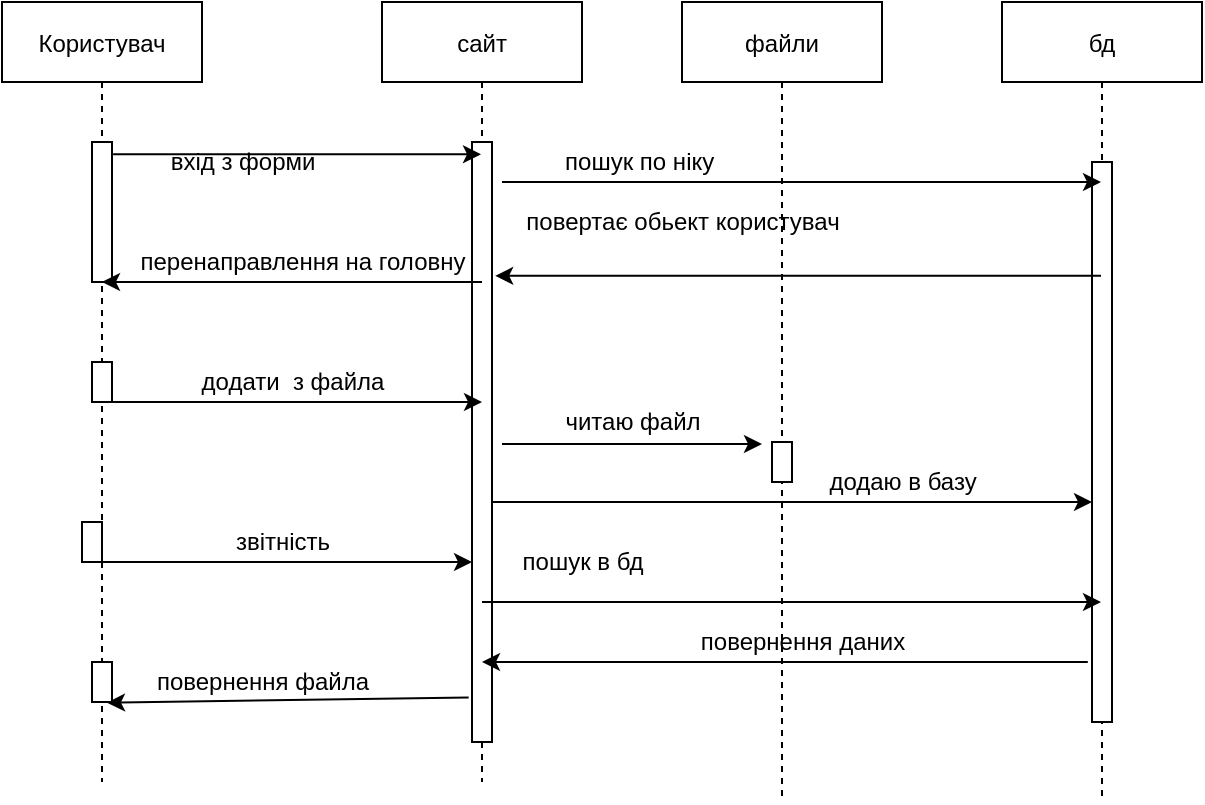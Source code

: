 <mxfile version="14.7.7" type="github">
  <diagram id="kgpKYQtTHZ0yAKxKKP6v" name="Page-1">
    <mxGraphModel dx="1185" dy="643" grid="1" gridSize="10" guides="1" tooltips="1" connect="1" arrows="1" fold="1" page="1" pageScale="1" pageWidth="850" pageHeight="1100" math="0" shadow="0">
      <root>
        <mxCell id="0" />
        <mxCell id="1" parent="0" />
        <mxCell id="3nuBFxr9cyL0pnOWT2aG-1" value="Користувач" style="shape=umlLifeline;perimeter=lifelinePerimeter;container=1;collapsible=0;recursiveResize=0;rounded=0;shadow=0;strokeWidth=1;" parent="1" vertex="1">
          <mxGeometry x="120" y="80" width="100" height="390" as="geometry" />
        </mxCell>
        <mxCell id="3nuBFxr9cyL0pnOWT2aG-2" value="" style="points=[];perimeter=orthogonalPerimeter;rounded=0;shadow=0;strokeWidth=1;" parent="3nuBFxr9cyL0pnOWT2aG-1" vertex="1">
          <mxGeometry x="45" y="70" width="10" height="70" as="geometry" />
        </mxCell>
        <mxCell id="nKD1WQmKpyaBCsdIeSDR-12" value="" style="points=[];perimeter=orthogonalPerimeter;rounded=0;shadow=0;strokeWidth=1;" vertex="1" parent="3nuBFxr9cyL0pnOWT2aG-1">
          <mxGeometry x="45" y="180" width="10" height="20" as="geometry" />
        </mxCell>
        <mxCell id="nKD1WQmKpyaBCsdIeSDR-30" value="" style="points=[];perimeter=orthogonalPerimeter;rounded=0;shadow=0;strokeWidth=1;" vertex="1" parent="3nuBFxr9cyL0pnOWT2aG-1">
          <mxGeometry x="40" y="260" width="10" height="20" as="geometry" />
        </mxCell>
        <mxCell id="3nuBFxr9cyL0pnOWT2aG-5" value="сайт" style="shape=umlLifeline;perimeter=lifelinePerimeter;container=1;collapsible=0;recursiveResize=0;rounded=0;shadow=0;strokeWidth=1;" parent="1" vertex="1">
          <mxGeometry x="310" y="80" width="100" height="390" as="geometry" />
        </mxCell>
        <mxCell id="3nuBFxr9cyL0pnOWT2aG-6" value="" style="points=[];perimeter=orthogonalPerimeter;rounded=0;shadow=0;strokeWidth=1;" parent="3nuBFxr9cyL0pnOWT2aG-5" vertex="1">
          <mxGeometry x="45" y="70" width="10" height="300" as="geometry" />
        </mxCell>
        <mxCell id="nKD1WQmKpyaBCsdIeSDR-1" value="файли" style="shape=umlLifeline;perimeter=lifelinePerimeter;container=1;collapsible=0;recursiveResize=0;rounded=0;shadow=0;strokeWidth=1;" vertex="1" parent="1">
          <mxGeometry x="460" y="80" width="100" height="400" as="geometry" />
        </mxCell>
        <mxCell id="nKD1WQmKpyaBCsdIeSDR-21" value="" style="endArrow=classic;html=1;" edge="1" parent="nKD1WQmKpyaBCsdIeSDR-1">
          <mxGeometry width="50" height="50" relative="1" as="geometry">
            <mxPoint x="-94.5" y="250" as="sourcePoint" />
            <mxPoint x="205" y="250" as="targetPoint" />
            <Array as="points">
              <mxPoint x="5.5" y="250" />
            </Array>
          </mxGeometry>
        </mxCell>
        <mxCell id="nKD1WQmKpyaBCsdIeSDR-3" value="бд" style="shape=umlLifeline;perimeter=lifelinePerimeter;container=1;collapsible=0;recursiveResize=0;rounded=0;shadow=0;strokeWidth=1;" vertex="1" parent="1">
          <mxGeometry x="620" y="80" width="100" height="400" as="geometry" />
        </mxCell>
        <mxCell id="nKD1WQmKpyaBCsdIeSDR-4" value="" style="points=[];perimeter=orthogonalPerimeter;rounded=0;shadow=0;strokeWidth=1;" vertex="1" parent="nKD1WQmKpyaBCsdIeSDR-3">
          <mxGeometry x="45" y="80" width="10" height="280" as="geometry" />
        </mxCell>
        <mxCell id="nKD1WQmKpyaBCsdIeSDR-5" value="" style="endArrow=classic;html=1;exitX=1.055;exitY=0.088;exitDx=0;exitDy=0;exitPerimeter=0;" edge="1" parent="1" source="3nuBFxr9cyL0pnOWT2aG-2" target="3nuBFxr9cyL0pnOWT2aG-5">
          <mxGeometry width="50" height="50" relative="1" as="geometry">
            <mxPoint x="340" y="220" as="sourcePoint" />
            <mxPoint x="390" y="170" as="targetPoint" />
          </mxGeometry>
        </mxCell>
        <mxCell id="nKD1WQmKpyaBCsdIeSDR-6" value="вхід з форми" style="text;html=1;align=center;verticalAlign=middle;resizable=0;points=[];autosize=1;strokeColor=none;" vertex="1" parent="1">
          <mxGeometry x="195" y="150" width="90" height="20" as="geometry" />
        </mxCell>
        <mxCell id="nKD1WQmKpyaBCsdIeSDR-7" value="" style="endArrow=classic;html=1;" edge="1" parent="1" target="nKD1WQmKpyaBCsdIeSDR-3">
          <mxGeometry width="50" height="50" relative="1" as="geometry">
            <mxPoint x="370" y="170" as="sourcePoint" />
            <mxPoint x="560.0" y="170" as="targetPoint" />
            <Array as="points">
              <mxPoint x="470" y="170" />
            </Array>
          </mxGeometry>
        </mxCell>
        <mxCell id="nKD1WQmKpyaBCsdIeSDR-9" value="пошук по ніку&amp;nbsp;" style="text;html=1;align=center;verticalAlign=middle;resizable=0;points=[];autosize=1;strokeColor=none;" vertex="1" parent="1">
          <mxGeometry x="395" y="150" width="90" height="20" as="geometry" />
        </mxCell>
        <mxCell id="nKD1WQmKpyaBCsdIeSDR-10" value="" style="endArrow=classic;html=1;entryX=1.159;entryY=0.223;entryDx=0;entryDy=0;entryPerimeter=0;" edge="1" parent="1" source="nKD1WQmKpyaBCsdIeSDR-3" target="3nuBFxr9cyL0pnOWT2aG-6">
          <mxGeometry width="50" height="50" relative="1" as="geometry">
            <mxPoint x="550" y="290" as="sourcePoint" />
            <mxPoint x="600" y="240" as="targetPoint" />
          </mxGeometry>
        </mxCell>
        <mxCell id="nKD1WQmKpyaBCsdIeSDR-11" value="повертає обьект користувач" style="text;html=1;align=center;verticalAlign=middle;resizable=0;points=[];autosize=1;strokeColor=none;" vertex="1" parent="1">
          <mxGeometry x="375" y="180" width="170" height="20" as="geometry" />
        </mxCell>
        <mxCell id="nKD1WQmKpyaBCsdIeSDR-13" value="" style="endArrow=classic;html=1;exitX=0.917;exitY=1.038;exitDx=0;exitDy=0;exitPerimeter=0;" edge="1" parent="1">
          <mxGeometry width="50" height="50" relative="1" as="geometry">
            <mxPoint x="174.67" y="280" as="sourcePoint" />
            <mxPoint x="360.0" y="280" as="targetPoint" />
          </mxGeometry>
        </mxCell>
        <mxCell id="nKD1WQmKpyaBCsdIeSDR-14" value="" style="endArrow=classic;html=1;entryX=1.159;entryY=0.223;entryDx=0;entryDy=0;entryPerimeter=0;" edge="1" parent="1">
          <mxGeometry width="50" height="50" relative="1" as="geometry">
            <mxPoint x="360" y="220" as="sourcePoint" />
            <mxPoint x="170.0" y="220.0" as="targetPoint" />
          </mxGeometry>
        </mxCell>
        <mxCell id="nKD1WQmKpyaBCsdIeSDR-15" value="перенаправлення на головну" style="text;html=1;align=center;verticalAlign=middle;resizable=0;points=[];autosize=1;strokeColor=none;" vertex="1" parent="1">
          <mxGeometry x="180" y="200" width="180" height="20" as="geometry" />
        </mxCell>
        <mxCell id="nKD1WQmKpyaBCsdIeSDR-16" value="додати&amp;nbsp; з файла" style="text;html=1;align=center;verticalAlign=middle;resizable=0;points=[];autosize=1;strokeColor=none;" vertex="1" parent="1">
          <mxGeometry x="210" y="260" width="110" height="20" as="geometry" />
        </mxCell>
        <mxCell id="nKD1WQmKpyaBCsdIeSDR-2" value="" style="points=[];perimeter=orthogonalPerimeter;rounded=0;shadow=0;strokeWidth=1;" vertex="1" parent="1">
          <mxGeometry x="505" y="300" width="10" height="20" as="geometry" />
        </mxCell>
        <mxCell id="nKD1WQmKpyaBCsdIeSDR-24" value="" style="endArrow=classic;html=1;" edge="1" parent="1">
          <mxGeometry width="50" height="50" relative="1" as="geometry">
            <mxPoint x="370" y="301" as="sourcePoint" />
            <mxPoint x="500" y="301" as="targetPoint" />
          </mxGeometry>
        </mxCell>
        <mxCell id="nKD1WQmKpyaBCsdIeSDR-25" value="читаю файл" style="text;html=1;align=center;verticalAlign=middle;resizable=0;points=[];autosize=1;strokeColor=none;" vertex="1" parent="1">
          <mxGeometry x="395" y="280" width="80" height="20" as="geometry" />
        </mxCell>
        <mxCell id="nKD1WQmKpyaBCsdIeSDR-26" value="додаю в базу" style="text;html=1;align=center;verticalAlign=middle;resizable=0;points=[];autosize=1;strokeColor=none;" vertex="1" parent="1">
          <mxGeometry x="525" y="310" width="90" height="20" as="geometry" />
        </mxCell>
        <mxCell id="nKD1WQmKpyaBCsdIeSDR-31" value="" style="endArrow=classic;html=1;exitX=0.917;exitY=1.038;exitDx=0;exitDy=0;exitPerimeter=0;" edge="1" parent="1">
          <mxGeometry width="50" height="50" relative="1" as="geometry">
            <mxPoint x="169.67" y="360.0" as="sourcePoint" />
            <mxPoint x="355.0" y="360.0" as="targetPoint" />
          </mxGeometry>
        </mxCell>
        <mxCell id="nKD1WQmKpyaBCsdIeSDR-32" value="звітність" style="text;html=1;align=center;verticalAlign=middle;resizable=0;points=[];autosize=1;strokeColor=none;" vertex="1" parent="1">
          <mxGeometry x="230" y="340" width="60" height="20" as="geometry" />
        </mxCell>
        <mxCell id="nKD1WQmKpyaBCsdIeSDR-35" value="" style="endArrow=classic;html=1;" edge="1" parent="1">
          <mxGeometry width="50" height="50" relative="1" as="geometry">
            <mxPoint x="360" y="380" as="sourcePoint" />
            <mxPoint x="669.5" y="380" as="targetPoint" />
            <Array as="points" />
          </mxGeometry>
        </mxCell>
        <mxCell id="nKD1WQmKpyaBCsdIeSDR-36" value="пошук в бд" style="text;html=1;align=center;verticalAlign=middle;resizable=0;points=[];autosize=1;strokeColor=none;" vertex="1" parent="1">
          <mxGeometry x="370" y="350" width="80" height="20" as="geometry" />
        </mxCell>
        <mxCell id="nKD1WQmKpyaBCsdIeSDR-37" value="" style="endArrow=classic;html=1;entryX=1.159;entryY=0.223;entryDx=0;entryDy=0;entryPerimeter=0;" edge="1" parent="1">
          <mxGeometry width="50" height="50" relative="1" as="geometry">
            <mxPoint x="662.91" y="410" as="sourcePoint" />
            <mxPoint x="360.0" y="410" as="targetPoint" />
          </mxGeometry>
        </mxCell>
        <mxCell id="nKD1WQmKpyaBCsdIeSDR-38" value="повернення даних" style="text;html=1;align=center;verticalAlign=middle;resizable=0;points=[];autosize=1;strokeColor=none;" vertex="1" parent="1">
          <mxGeometry x="460" y="390" width="120" height="20" as="geometry" />
        </mxCell>
        <mxCell id="nKD1WQmKpyaBCsdIeSDR-41" value="" style="endArrow=classic;html=1;exitX=-0.167;exitY=0.926;exitDx=0;exitDy=0;exitPerimeter=0;entryX=0.75;entryY=1.017;entryDx=0;entryDy=0;entryPerimeter=0;" edge="1" parent="1" source="3nuBFxr9cyL0pnOWT2aG-6" target="nKD1WQmKpyaBCsdIeSDR-42">
          <mxGeometry width="50" height="50" relative="1" as="geometry">
            <mxPoint x="410" y="430" as="sourcePoint" />
            <mxPoint x="230" y="420" as="targetPoint" />
          </mxGeometry>
        </mxCell>
        <mxCell id="nKD1WQmKpyaBCsdIeSDR-42" value="" style="points=[];perimeter=orthogonalPerimeter;rounded=0;shadow=0;strokeWidth=1;" vertex="1" parent="1">
          <mxGeometry x="165" y="410" width="10" height="20" as="geometry" />
        </mxCell>
        <mxCell id="nKD1WQmKpyaBCsdIeSDR-43" value="повернення файла" style="text;html=1;align=center;verticalAlign=middle;resizable=0;points=[];autosize=1;strokeColor=none;" vertex="1" parent="1">
          <mxGeometry x="190" y="410" width="120" height="20" as="geometry" />
        </mxCell>
      </root>
    </mxGraphModel>
  </diagram>
</mxfile>

